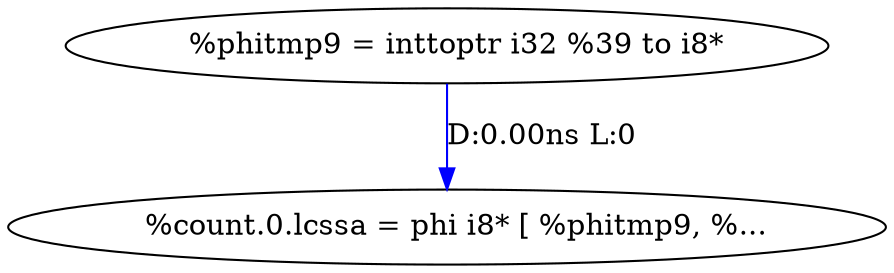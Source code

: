 digraph {
Node0xaf9db70[label="  %count.0.lcssa = phi i8* [ %phitmp9, %..."];
Node0xaf9da30[label="  %phitmp9 = inttoptr i32 %39 to i8*"];
Node0xaf9da30 -> Node0xaf9db70[label="D:0.00ns L:0",color=blue];
}
